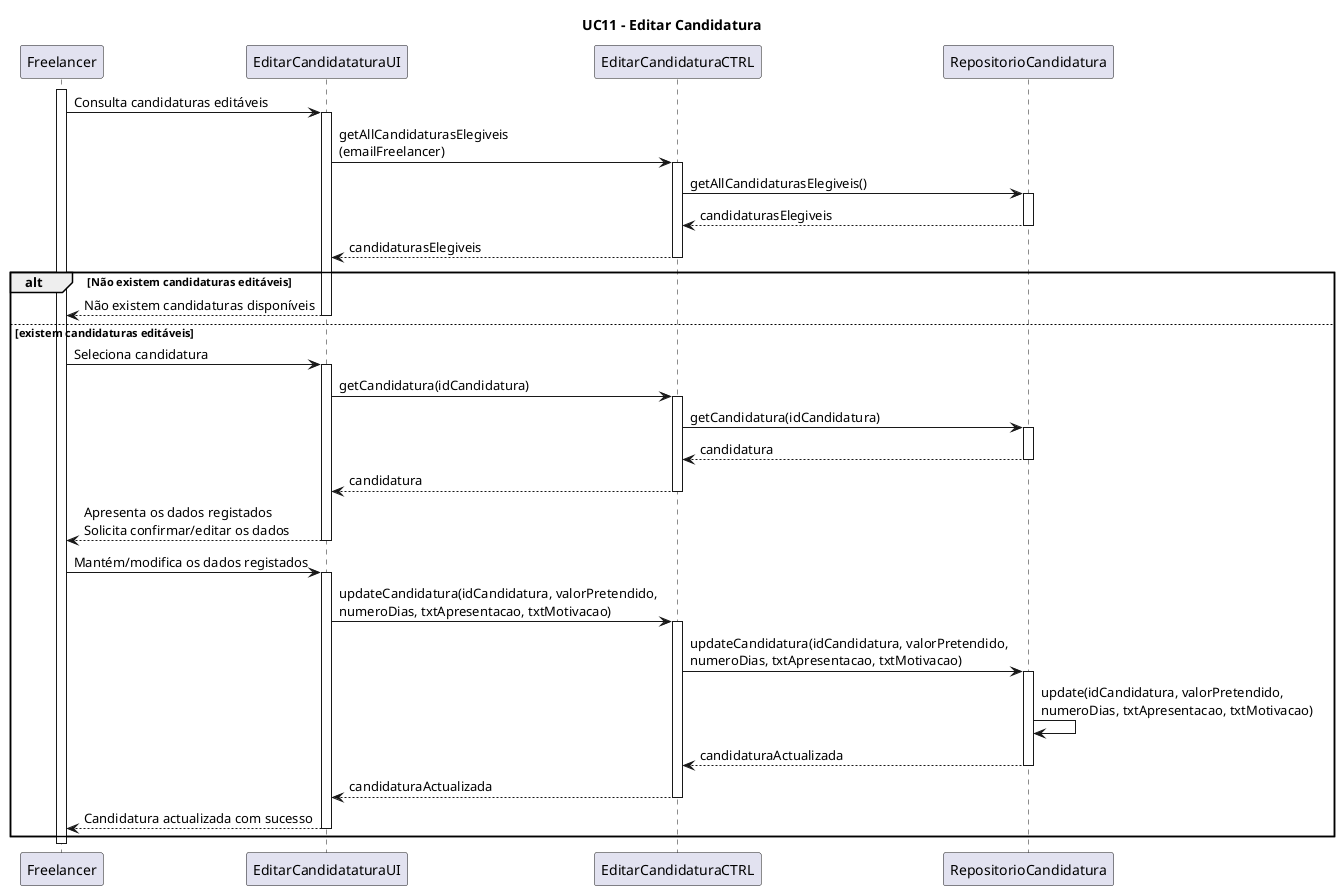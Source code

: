 @startuml

participant Freelancer
participant "EditarCandidataturaUI" as EditarCandidataturaUI
participant "EditarCandidaturaCTRL" as EditarCandidaturaCTRL
participant RepositorioCandidatura


title UC11 - Editar Candidatura
activate Freelancer
Freelancer -> EditarCandidataturaUI : Consulta candidaturas editáveis
activate EditarCandidataturaUI
EditarCandidataturaUI -> EditarCandidaturaCTRL : getAllCandidaturasElegiveis \n(emailFreelancer)
activate EditarCandidaturaCTRL
EditarCandidaturaCTRL -> RepositorioCandidatura : getAllCandidaturasElegiveis()
activate RepositorioCandidatura
RepositorioCandidatura --> EditarCandidaturaCTRL : candidaturasElegiveis
deactivate RepositorioCandidatura
EditarCandidaturaCTRL --> EditarCandidataturaUI : candidaturasElegiveis
deactivate EditarCandidaturaCTRL
alt Não existem candidaturas editáveis
EditarCandidataturaUI --> Freelancer : Não existem candidaturas disponíveis
deactivate EditarCandidataturaUI
else existem candidaturas editáveis
Freelancer -> EditarCandidataturaUI : Seleciona candidatura
activate EditarCandidataturaUI
EditarCandidataturaUI -> EditarCandidaturaCTRL : getCandidatura(idCandidatura)
activate EditarCandidaturaCTRL
EditarCandidaturaCTRL -> RepositorioCandidatura : getCandidatura(idCandidatura)
activate RepositorioCandidatura
RepositorioCandidatura --> EditarCandidaturaCTRL : candidatura
deactivate RepositorioCandidatura
EditarCandidaturaCTRL --> EditarCandidataturaUI : candidatura
deactivate EditarCandidaturaCTRL
EditarCandidataturaUI --> Freelancer : Apresenta os dados registados \nSolicita confirmar/editar os dados
deactivate EditarCandidataturaUI
Freelancer -> EditarCandidataturaUI : Mantém/modifica os dados registados
activate EditarCandidataturaUI
EditarCandidataturaUI -> EditarCandidaturaCTRL : updateCandidatura(idCandidatura, valorPretendido, \nnumeroDias, txtApresentacao, txtMotivacao)
activate EditarCandidaturaCTRL
EditarCandidaturaCTRL -> RepositorioCandidatura : updateCandidatura(idCandidatura, valorPretendido, \nnumeroDias, txtApresentacao, txtMotivacao)
activate RepositorioCandidatura
RepositorioCandidatura -> RepositorioCandidatura: update(idCandidatura, valorPretendido, \nnumeroDias, txtApresentacao, txtMotivacao)
RepositorioCandidatura --> EditarCandidaturaCTRL: candidaturaActualizada
deactivate RepositorioCandidatura
EditarCandidaturaCTRL --> EditarCandidataturaUI: candidaturaActualizada
deactivate EditarCandidaturaCTRL
EditarCandidataturaUI --> Freelancer: Candidatura actualizada com sucesso
deactivate EditarCandidataturaUI
end
deactivate Freelancer
@enduml